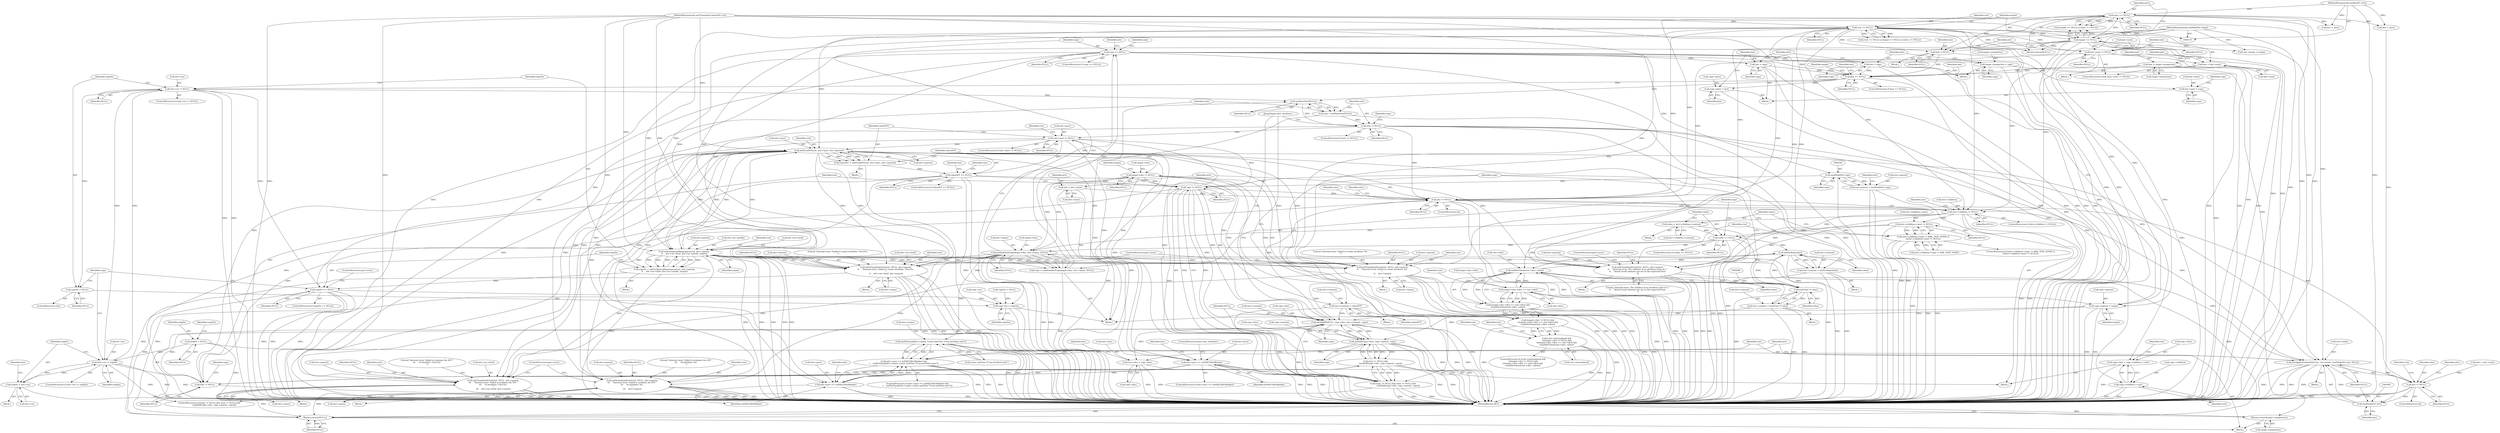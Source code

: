 digraph "0_Chrome_2de493f4a1d48952e09230a0c32ccbd45db973b2@API" {
"1000248" [label="(Call,copy == NULL)"];
"1000237" [label="(Call,copy = xmlNewDocProp(target->doc, attr->name, NULL))"];
"1000239" [label="(Call,xmlNewDocProp(target->doc, attr->name, NULL))"];
"1000470" [label="(Call,target->doc != NULL)"];
"1000402" [label="(Call,attr->psvi != NULL)"];
"1000186" [label="(Call,attr->psvi == xsltXSLTAttrMarker)"];
"1000410" [label="(Call,xsltEvalAVT(ctxt, attr->psvi, attr->parent))"];
"1000132" [label="(Call,ctxt == NULL)"];
"1000111" [label="(MethodParameterIn,xsltTransformContextPtr ctxt)"];
"1000339" [label="(Call,xsltGetSpecialNamespace(ctxt, attr->parent,\n\t\t    attr->ns->href, attr->ns->prefix, target))"];
"1000112" [label="(MethodParameterIn,xmlNodePtr target)"];
"1000136" [label="(Call,target == NULL)"];
"1000374" [label="(Call,text != NULL)"];
"1000369" [label="(Call,text = xmlNewText(NULL))"];
"1000371" [label="(Call,xmlNewText(NULL))"];
"1000291" [label="(Call,last == NULL)"];
"1000177" [label="(Call,last = NULL)"];
"1000139" [label="(Call,attrs == NULL)"];
"1000113" [label="(MethodParameterIn,xmlAttrPtr attrs)"];
"1000315" [label="(Call,last = copy)"];
"1000248" [label="(Call,copy == NULL)"];
"1000159" [label="(Call,last = target->properties)"];
"1000300" [label="(Call,last = copy)"];
"1000170" [label="(Call,last = last->next)"];
"1000165" [label="(Call,last->next != NULL)"];
"1000356" [label="(Call,copyNs == NULL)"];
"1000337" [label="(Call,copyNs = xsltGetSpecialNamespace(ctxt, attr->parent,\n\t\t    attr->ns->href, attr->ns->prefix, target))"];
"1000331" [label="(Call,attr->ns != NULL)"];
"1000319" [label="(Call,attr->ns != origNs)"];
"1000325" [label="(Call,origNs = attr->ns)"];
"1000121" [label="(Call,origNs = NULL)"];
"1000233" [label="(Call,value == NULL)"];
"1000225" [label="(Call,value = attr->children->content)"];
"1000209" [label="(Call,attr->children->next != NULL)"];
"1000194" [label="(Call,attr->children != NULL)"];
"1000538" [label="(Call,attr != NULL)"];
"1000533" [label="(Call,attr = attr->next)"];
"1000523" [label="(Call,xmlAddID(NULL, copy->doc, text->content, copy))"];
"1000512" [label="(Call,text != NULL)"];
"1000508" [label="(Call,copy != NULL)"];
"1000391" [label="(Call,(xmlNodePtr) copy)"];
"1000419" [label="(Call,valueAVT == NULL)"];
"1000408" [label="(Call,valueAVT = xsltEvalAVT(ctxt, attr->psvi, attr->parent))"];
"1000515" [label="(Call,xmlIsID(copy->doc, copy->parent, copy))"];
"1000285" [label="(Call,copy->parent = target)"];
"1000458" [label="(Call,text->content = valueAVT)"];
"1000500" [label="(Call,text->content = xmlStrdup(value))"];
"1000504" [label="(Call,xmlStrdup(value))"];
"1000485" [label="(Call,xmlDictOwns(ctxt->dict, value))"];
"1000476" [label="(Call,target->doc->dict == ctxt->dict)"];
"1000495" [label="(Call,(xmlChar *) value)"];
"1000491" [label="(Call,text->content = (xmlChar *) value)"];
"1000257" [label="(Call,xsltTransformError(ctxt, NULL, attr->parent,\n\t\t    \"Internal error: Failed to create attribute '{%s}%s'.\n\",\n\t\t    attr->ns->href, attr->name))"];
"1000593" [label="(Return,return(NULL);)"];
"1000274" [label="(Call,xsltTransformError(ctxt, NULL, attr->parent,\n\t\t    \"Internal error: Failed to create attribute '%s'.\n\",\n\t\t    attr->name))"];
"1000310" [label="(Call,copy->prev = last)"];
"1000364" [label="(Call,copy->ns = copyNs)"];
"1000378" [label="(Call,copy->last = copy->children = text)"];
"1000382" [label="(Call,copy->children = text)"];
"1000548" [label="(Call,attr->psvi == xsltXSLTAttrMarker)"];
"1000547" [label="(Call,(attr->psvi == xsltXSLTAttrMarker) &&\n\t    xmlStrEqual(attr->name, (const xmlChar *)\"use-attribute-sets\"))"];
"1000217" [label="(Call,xsltTransformError(ctxt, NULL, attr->parent,\n\t\t    \"Internal error: The children of an attribute node of a \"\n\t\t    \"literal result element are not in the expected form.\n\"))"];
"1000394" [label="(Call,text->doc = copy->doc)"];
"1000511" [label="(Call,(text != NULL) &&\n                (xmlIsID(copy->doc, copy->parent, copy)))"];
"1000507" [label="(Call,(copy != NULL) && (text != NULL) &&\n                (xmlIsID(copy->doc, copy->parent, copy)))"];
"1000201" [label="(Call,(attr->children->type != XML_TEXT_NODE) ||\n\t\t(attr->children->next != NULL))"];
"1000295" [label="(Call,target->properties = copy)"];
"1000583" [label="(Return,return(target->properties);)"];
"1000305" [label="(Call,last->next = copy)"];
"1000387" [label="(Call,text->parent = (xmlNodePtr) copy)"];
"1000428" [label="(Call,xsltTransformError(ctxt, NULL, attr->parent,\n\t\t\t    \"Internal error: Failed to evaluate the AVT \"\n\t\t\t    \"of attribute '{%s}%s'.\n\",\n\t\t\t    attr->ns->href, attr->name))"];
"1000445" [label="(Call,xsltTransformError(ctxt, NULL, attr->parent,\n\t\t\t    \"Internal error: Failed to evaluate the AVT \"\n\t\t\t    \"of attribute '%s'.\n\",\n\t\t\t    attr->name))"];
"1000469" [label="(Call,(target->doc != NULL) &&\n\t\t(target->doc->dict == ctxt->dict) &&\n\t\txmlDictOwns(ctxt->dict, value))"];
"1000465" [label="(Call,(ctxt->internalized) &&\n \t\t(target->doc != NULL) &&\n\t\t(target->doc->dict == ctxt->dict) &&\n\t\txmlDictOwns(ctxt->dict, value))"];
"1000553" [label="(Call,xmlStrEqual(attr->name, (const xmlChar *)\"use-attribute-sets\"))"];
"1000475" [label="(Call,(target->doc->dict == ctxt->dict) &&\n\t\txmlDictOwns(ctxt->dict, value))"];
"1000561" [label="(Call,xsltApplyAttributeSet(ctxt, ctxt->node, (xmlNodePtr) attr, NULL))"];
"1000575" [label="(Call,attr != NULL)"];
"1000566" [label="(Call,(xmlNodePtr) attr)"];
"1000361" [label="(Call,copyNs = NULL)"];
"1000396" [label="(Identifier,text)"];
"1000404" [label="(Identifier,attr)"];
"1000246" [label="(Identifier,NULL)"];
"1000500" [label="(Call,text->content = xmlStrdup(value))"];
"1000281" [label="(Call,attr->name)"];
"1000249" [label="(Identifier,copy)"];
"1000354" [label="(Identifier,target)"];
"1000195" [label="(Call,attr->children)"];
"1000180" [label="(Call,attr = attrs)"];
"1000296" [label="(Call,target->properties)"];
"1000465" [label="(Call,(ctxt->internalized) &&\n \t\t(target->doc != NULL) &&\n\t\t(target->doc->dict == ctxt->dict) &&\n\t\txmlDictOwns(ctxt->dict, value))"];
"1000409" [label="(Identifier,valueAVT)"];
"1000142" [label="(Return,return(NULL);)"];
"1000566" [label="(Call,(xmlNodePtr) attr)"];
"1000363" [label="(Identifier,NULL)"];
"1000140" [label="(Identifier,attrs)"];
"1000452" [label="(Call,attr->name)"];
"1000314" [label="(Identifier,last)"];
"1000330" [label="(ControlStructure,if (attr->ns != NULL))"];
"1000235" [label="(Identifier,NULL)"];
"1000570" [label="(Call,attr = attr->next)"];
"1000549" [label="(Call,attr->psvi)"];
"1000123" [label="(Identifier,NULL)"];
"1000462" [label="(Identifier,valueAVT)"];
"1000386" [label="(Identifier,text)"];
"1000300" [label="(Call,last = copy)"];
"1000447" [label="(Identifier,NULL)"];
"1000177" [label="(Call,last = NULL)"];
"1000497" [label="(Identifier,value)"];
"1000258" [label="(Identifier,ctxt)"];
"1000411" [label="(Identifier,ctxt)"];
"1000317" [label="(Identifier,copy)"];
"1000192" [label="(ControlStructure,goto next_attribute;)"];
"1000257" [label="(Call,xsltTransformError(ctxt, NULL, attr->parent,\n\t\t    \"Internal error: Failed to create attribute '{%s}%s'.\n\",\n\t\t    attr->ns->href, attr->name))"];
"1000239" [label="(Call,xmlNewDocProp(target->doc, attr->name, NULL))"];
"1000541" [label="(Call,attr = attrs)"];
"1000370" [label="(Identifier,text)"];
"1000111" [label="(MethodParameterIn,xsltTransformContextPtr ctxt)"];
"1000169" [label="(Identifier,NULL)"];
"1000571" [label="(Identifier,attr)"];
"1000471" [label="(Call,target->doc)"];
"1000216" [label="(Block,)"];
"1000331" [label="(Call,attr->ns != NULL)"];
"1000112" [label="(MethodParameterIn,xmlNodePtr target)"];
"1000458" [label="(Call,text->content = valueAVT)"];
"1000280" [label="(Literal,\"Internal error: Failed to create attribute '%s'.\n\")"];
"1000198" [label="(Identifier,NULL)"];
"1000378" [label="(Call,copy->last = copy->children = text)"];
"1000513" [label="(Identifier,text)"];
"1000546" [label="(ControlStructure,if ((attr->psvi == xsltXSLTAttrMarker) &&\n\t    xmlStrEqual(attr->name, (const xmlChar *)\"use-attribute-sets\")))"];
"1000297" [label="(Identifier,target)"];
"1000394" [label="(Call,text->doc = copy->doc)"];
"1000340" [label="(Identifier,ctxt)"];
"1000486" [label="(Call,ctxt->dict)"];
"1000276" [label="(Identifier,NULL)"];
"1000364" [label="(Call,copy->ns = copyNs)"];
"1000193" [label="(ControlStructure,if (attr->children != NULL))"];
"1000379" [label="(Call,copy->last)"];
"1000427" [label="(Block,)"];
"1000368" [label="(Identifier,copyNs)"];
"1000560" [label="(Block,)"];
"1000318" [label="(ControlStructure,if (attr->ns != origNs))"];
"1000393" [label="(Identifier,copy)"];
"1000217" [label="(Call,xsltTransformError(ctxt, NULL, attr->parent,\n\t\t    \"Internal error: The children of an attribute node of a \"\n\t\t    \"literal result element are not in the expected form.\n\"))"];
"1000544" [label="(ControlStructure,do)"];
"1000114" [label="(Block,)"];
"1000580" [label="(Identifier,ctxt)"];
"1000576" [label="(Identifier,attr)"];
"1000277" [label="(Call,attr->parent)"];
"1000166" [label="(Call,last->next)"];
"1000181" [label="(Identifier,attr)"];
"1000302" [label="(Identifier,copy)"];
"1000335" [label="(Identifier,NULL)"];
"1000121" [label="(Call,origNs = NULL)"];
"1000519" [label="(Call,copy->parent)"];
"1000515" [label="(Call,xmlIsID(copy->doc, copy->parent, copy))"];
"1000194" [label="(Call,attr->children != NULL)"];
"1000477" [label="(Call,target->doc->dict)"];
"1000455" [label="(ControlStructure,goto error;)"];
"1000502" [label="(Identifier,text)"];
"1000210" [label="(Call,attr->children->next)"];
"1000514" [label="(Identifier,NULL)"];
"1000226" [label="(Identifier,value)"];
"1000391" [label="(Call,(xmlNodePtr) copy)"];
"1000344" [label="(Call,attr->ns->href)"];
"1000320" [label="(Call,attr->ns)"];
"1000141" [label="(Identifier,NULL)"];
"1000259" [label="(Identifier,NULL)"];
"1000555" [label="(Identifier,attr)"];
"1000445" [label="(Call,xsltTransformError(ctxt, NULL, attr->parent,\n\t\t\t    \"Internal error: Failed to evaluate the AVT \"\n\t\t\t    \"of attribute '%s'.\n\",\n\t\t\t    attr->name))"];
"1000510" [label="(Identifier,NULL)"];
"1000183" [label="(ControlStructure,do)"];
"1000516" [label="(Call,copy->doc)"];
"1000431" [label="(Call,attr->parent)"];
"1000408" [label="(Call,valueAVT = xsltEvalAVT(ctxt, attr->psvi, attr->parent))"];
"1000375" [label="(Identifier,text)"];
"1000325" [label="(Call,origNs = attr->ns)"];
"1000312" [label="(Identifier,copy)"];
"1000135" [label="(Call,(target == NULL) || (attrs == NULL))"];
"1000176" [label="(Block,)"];
"1000284" [label="(ControlStructure,goto error;)"];
"1000538" [label="(Call,attr != NULL)"];
"1000491" [label="(Call,text->content = (xmlChar *) value)"];
"1000233" [label="(Call,value == NULL)"];
"1000219" [label="(Identifier,NULL)"];
"1000512" [label="(Call,text != NULL)"];
"1000232" [label="(ControlStructure,if (value == NULL))"];
"1000469" [label="(Call,(target->doc != NULL) &&\n\t\t(target->doc->dict == ctxt->dict) &&\n\t\txmlDictOwns(ctxt->dict, value))"];
"1000209" [label="(Call,attr->children->next != NULL)"];
"1000275" [label="(Identifier,ctxt)"];
"1000240" [label="(Call,target->doc)"];
"1000185" [label="(ControlStructure,if (attr->psvi == xsltXSLTAttrMarker))"];
"1000415" [label="(Call,attr->parent)"];
"1000475" [label="(Call,(target->doc->dict == ctxt->dict) &&\n\t\txmlDictOwns(ctxt->dict, value))"];
"1000260" [label="(Call,attr->parent)"];
"1000274" [label="(Call,xsltTransformError(ctxt, NULL, attr->parent,\n\t\t    \"Internal error: Failed to create attribute '%s'.\n\",\n\t\t    attr->name))"];
"1000134" [label="(Identifier,NULL)"];
"1000366" [label="(Identifier,copy)"];
"1000557" [label="(Call,(const xmlChar *)\"use-attribute-sets\")"];
"1000376" [label="(Identifier,NULL)"];
"1000220" [label="(Call,attr->parent)"];
"1000470" [label="(Call,target->doc != NULL)"];
"1000305" [label="(Call,last->next = copy)"];
"1000532" [label="(JumpTarget,next_attribute:)"];
"1000542" [label="(Identifier,attr)"];
"1000575" [label="(Call,attr != NULL)"];
"1000324" [label="(Block,)"];
"1000238" [label="(Identifier,copy)"];
"1000126" [label="(Identifier,copyNs)"];
"1000199" [label="(Block,)"];
"1000341" [label="(Call,attr->parent)"];
"1000489" [label="(Identifier,value)"];
"1000132" [label="(Call,ctxt == NULL)"];
"1000158" [label="(Block,)"];
"1000263" [label="(Literal,\"Internal error: Failed to create attribute '{%s}%s'.\n\")"];
"1000137" [label="(Identifier,target)"];
"1000285" [label="(Call,copy->parent = target)"];
"1000295" [label="(Call,target->properties = copy)"];
"1000593" [label="(Return,return(NULL);)"];
"1000234" [label="(Identifier,value)"];
"1000269" [label="(Call,attr->name)"];
"1000430" [label="(Identifier,NULL)"];
"1000474" [label="(Identifier,NULL)"];
"1000171" [label="(Identifier,last)"];
"1000256" [label="(Block,)"];
"1000188" [label="(Identifier,attr)"];
"1000460" [label="(Identifier,text)"];
"1000250" [label="(Identifier,NULL)"];
"1000507" [label="(Call,(copy != NULL) && (text != NULL) &&\n                (xmlIsID(copy->doc, copy->parent, copy)))"];
"1000459" [label="(Call,text->content)"];
"1000499" [label="(Block,)"];
"1000501" [label="(Call,text->content)"];
"1000550" [label="(Identifier,attr)"];
"1000569" [label="(Identifier,NULL)"];
"1000584" [label="(Call,target->properties)"];
"1000337" [label="(Call,copyNs = xsltGetSpecialNamespace(ctxt, attr->parent,\n\t\t    attr->ns->href, attr->ns->prefix, target))"];
"1000327" [label="(Call,attr->ns)"];
"1000336" [label="(Block,)"];
"1000365" [label="(Call,copy->ns)"];
"1000362" [label="(Identifier,copyNs)"];
"1000373" [label="(ControlStructure,if (text != NULL))"];
"1000563" [label="(Call,ctxt->node)"];
"1000138" [label="(Identifier,NULL)"];
"1000237" [label="(Call,copy = xmlNewDocProp(target->doc, attr->name, NULL))"];
"1000457" [label="(Block,)"];
"1000554" [label="(Call,attr->name)"];
"1000323" [label="(Identifier,origNs)"];
"1000315" [label="(Call,last = copy)"];
"1000553" [label="(Call,xmlStrEqual(attr->name, (const xmlChar *)\"use-attribute-sets\"))"];
"1000583" [label="(Return,return(target->properties);)"];
"1000412" [label="(Call,attr->psvi)"];
"1000504" [label="(Call,xmlStrdup(value))"];
"1000539" [label="(Identifier,attr)"];
"1000387" [label="(Call,text->parent = (xmlNodePtr) copy)"];
"1000170" [label="(Call,last = last->next)"];
"1000466" [label="(Call,ctxt->internalized)"];
"1000395" [label="(Call,text->doc)"];
"1000374" [label="(Call,text != NULL)"];
"1000552" [label="(Identifier,xsltXSLTAttrMarker)"];
"1000223" [label="(Literal,\"Internal error: The children of an attribute node of a \"\n\t\t    \"literal result element are not in the expected form.\n\")"];
"1000464" [label="(ControlStructure,if ((ctxt->internalized) &&\n \t\t(target->doc != NULL) &&\n\t\t(target->doc->dict == ctxt->dict) &&\n\t\txmlDictOwns(ctxt->dict, value)))"];
"1000113" [label="(MethodParameterIn,xmlAttrPtr attrs)"];
"1000421" [label="(Identifier,NULL)"];
"1000254" [label="(Identifier,attr)"];
"1000164" [label="(ControlStructure,while (last->next != NULL))"];
"1000311" [label="(Call,copy->prev)"];
"1000349" [label="(Call,attr->ns->prefix)"];
"1000383" [label="(Call,copy->children)"];
"1000356" [label="(Call,copyNs == NULL)"];
"1000357" [label="(Identifier,copyNs)"];
"1000310" [label="(Call,copy->prev = last)"];
"1000165" [label="(Call,last->next != NULL)"];
"1000522" [label="(Identifier,copy)"];
"1000382" [label="(Call,copy->children = text)"];
"1000511" [label="(Call,(text != NULL) &&\n                (xmlIsID(copy->doc, copy->parent, copy)))"];
"1000577" [label="(Identifier,NULL)"];
"1000495" [label="(Call,(xmlChar *) value)"];
"1000202" [label="(Call,attr->children->type != XML_TEXT_NODE)"];
"1000309" [label="(Identifier,copy)"];
"1000287" [label="(Identifier,copy)"];
"1000425" [label="(Identifier,attr)"];
"1000339" [label="(Call,xsltGetSpecialNamespace(ctxt, attr->parent,\n\t\t    attr->ns->href, attr->ns->prefix, target))"];
"1000149" [label="(Call,ctxt->insert = target)"];
"1000371" [label="(Call,xmlNewText(NULL))"];
"1000407" [label="(Block,)"];
"1000122" [label="(Identifier,origNs)"];
"1000492" [label="(Call,text->content)"];
"1000187" [label="(Call,attr->psvi)"];
"1000326" [label="(Identifier,origNs)"];
"1000479" [label="(Identifier,target)"];
"1000547" [label="(Call,(attr->psvi == xsltXSLTAttrMarker) &&\n\t    xmlStrEqual(attr->name, (const xmlChar *)\"use-attribute-sets\"))"];
"1000196" [label="(Identifier,attr)"];
"1000333" [label="(Identifier,attr)"];
"1000304" [label="(Block,)"];
"1000225" [label="(Call,value = attr->children->content)"];
"1000167" [label="(Identifier,last)"];
"1000248" [label="(Call,copy == NULL)"];
"1000509" [label="(Identifier,copy)"];
"1000360" [label="(ControlStructure,else)"];
"1000307" [label="(Identifier,last)"];
"1000562" [label="(Identifier,ctxt)"];
"1000289" [label="(Identifier,target)"];
"1000403" [label="(Call,attr->psvi)"];
"1000548" [label="(Call,attr->psvi == xsltXSLTAttrMarker)"];
"1000286" [label="(Call,copy->parent)"];
"1000380" [label="(Identifier,copy)"];
"1000487" [label="(Identifier,ctxt)"];
"1000506" [label="(ControlStructure,if ((copy != NULL) && (text != NULL) &&\n                (xmlIsID(copy->doc, copy->parent, copy))))"];
"1000243" [label="(Call,attr->name)"];
"1000338" [label="(Identifier,copyNs)"];
"1000476" [label="(Call,target->doc->dict == ctxt->dict)"];
"1000490" [label="(Block,)"];
"1000299" [label="(Identifier,copy)"];
"1000291" [label="(Call,last == NULL)"];
"1000361" [label="(Call,copyNs = NULL)"];
"1000451" [label="(Literal,\"Internal error: Failed to evaluate the AVT \"\n\t\t\t    \"of attribute '%s'.\n\")"];
"1000594" [label="(Identifier,NULL)"];
"1000190" [label="(Identifier,xsltXSLTAttrMarker)"];
"1000428" [label="(Call,xsltTransformError(ctxt, NULL, attr->parent,\n\t\t\t    \"Internal error: Failed to evaluate the AVT \"\n\t\t\t    \"of attribute '{%s}%s'.\n\",\n\t\t\t    attr->ns->href, attr->name))"];
"1000533" [label="(Call,attr = attr->next)"];
"1000372" [label="(Identifier,NULL)"];
"1000595" [label="(MethodReturn,RET)"];
"1000446" [label="(Identifier,ctxt)"];
"1000493" [label="(Identifier,text)"];
"1000531" [label="(Identifier,copy)"];
"1000369" [label="(Call,text = xmlNewText(NULL))"];
"1000321" [label="(Identifier,attr)"];
"1000294" [label="(Block,)"];
"1000534" [label="(Identifier,attr)"];
"1000200" [label="(ControlStructure,if ((attr->children->type != XML_TEXT_NODE) ||\n\t\t(attr->children->next != NULL)))"];
"1000316" [label="(Identifier,last)"];
"1000528" [label="(Call,text->content)"];
"1000273" [label="(Block,)"];
"1000227" [label="(Call,attr->children->content)"];
"1000186" [label="(Call,attr->psvi == xsltXSLTAttrMarker)"];
"1000136" [label="(Call,target == NULL)"];
"1000319" [label="(Call,attr->ns != origNs)"];
"1000161" [label="(Call,target->properties)"];
"1000359" [label="(ControlStructure,goto error;)"];
"1000332" [label="(Call,attr->ns)"];
"1000301" [label="(Identifier,last)"];
"1000508" [label="(Call,copy != NULL)"];
"1000440" [label="(Call,attr->name)"];
"1000467" [label="(Identifier,ctxt)"];
"1000358" [label="(Identifier,NULL)"];
"1000160" [label="(Identifier,last)"];
"1000525" [label="(Call,copy->doc)"];
"1000355" [label="(ControlStructure,if (copyNs == NULL))"];
"1000517" [label="(Identifier,copy)"];
"1000406" [label="(Identifier,NULL)"];
"1000377" [label="(Block,)"];
"1000131" [label="(Call,(ctxt == NULL) || (target == NULL) || (attrs == NULL))"];
"1000290" [label="(ControlStructure,if (last == NULL))"];
"1000133" [label="(Identifier,ctxt)"];
"1000485" [label="(Call,xmlDictOwns(ctxt->dict, value))"];
"1000401" [label="(ControlStructure,if (attr->psvi != NULL))"];
"1000184" [label="(Block,)"];
"1000523" [label="(Call,xmlAddID(NULL, copy->doc, text->content, copy))"];
"1000429" [label="(Identifier,ctxt)"];
"1000448" [label="(Call,attr->parent)"];
"1000292" [label="(Identifier,last)"];
"1000398" [label="(Call,copy->doc)"];
"1000178" [label="(Identifier,last)"];
"1000201" [label="(Call,(attr->children->type != XML_TEXT_NODE) ||\n\t\t(attr->children->next != NULL))"];
"1000561" [label="(Call,xsltApplyAttributeSet(ctxt, ctxt->node, (xmlNodePtr) attr, NULL))"];
"1000540" [label="(Identifier,NULL)"];
"1000139" [label="(Call,attrs == NULL)"];
"1000125" [label="(Call,copyNs = NULL)"];
"1000524" [label="(Identifier,NULL)"];
"1000306" [label="(Call,last->next)"];
"1000420" [label="(Identifier,valueAVT)"];
"1000247" [label="(ControlStructure,if (copy == NULL))"];
"1000535" [label="(Call,attr->next)"];
"1000419" [label="(Call,valueAVT == NULL)"];
"1000482" [label="(Call,ctxt->dict)"];
"1000224" [label="(ControlStructure,goto error;)"];
"1000410" [label="(Call,xsltEvalAVT(ctxt, attr->psvi, attr->parent))"];
"1000505" [label="(Identifier,value)"];
"1000264" [label="(Call,attr->ns->href)"];
"1000388" [label="(Call,text->parent)"];
"1000159" [label="(Call,last = target->properties)"];
"1000389" [label="(Identifier,text)"];
"1000444" [label="(Block,)"];
"1000434" [label="(Literal,\"Internal error: Failed to evaluate the AVT \"\n\t\t\t    \"of attribute '{%s}%s'.\n\")"];
"1000402" [label="(Call,attr->psvi != NULL)"];
"1000218" [label="(Identifier,ctxt)"];
"1000435" [label="(Call,attr->ns->href)"];
"1000568" [label="(Identifier,attr)"];
"1000179" [label="(Identifier,NULL)"];
"1000205" [label="(Identifier,attr)"];
"1000418" [label="(ControlStructure,if (valueAVT == NULL))"];
"1000172" [label="(Call,last->next)"];
"1000293" [label="(Identifier,NULL)"];
"1000215" [label="(Identifier,NULL)"];
"1000248" -> "1000247"  [label="AST: "];
"1000248" -> "1000250"  [label="CFG: "];
"1000249" -> "1000248"  [label="AST: "];
"1000250" -> "1000248"  [label="AST: "];
"1000254" -> "1000248"  [label="CFG: "];
"1000287" -> "1000248"  [label="CFG: "];
"1000248" -> "1000595"  [label="DDG: "];
"1000248" -> "1000595"  [label="DDG: "];
"1000237" -> "1000248"  [label="DDG: "];
"1000239" -> "1000248"  [label="DDG: "];
"1000248" -> "1000257"  [label="DDG: "];
"1000248" -> "1000274"  [label="DDG: "];
"1000248" -> "1000291"  [label="DDG: "];
"1000248" -> "1000295"  [label="DDG: "];
"1000248" -> "1000300"  [label="DDG: "];
"1000248" -> "1000305"  [label="DDG: "];
"1000248" -> "1000315"  [label="DDG: "];
"1000248" -> "1000391"  [label="DDG: "];
"1000237" -> "1000184"  [label="AST: "];
"1000237" -> "1000239"  [label="CFG: "];
"1000238" -> "1000237"  [label="AST: "];
"1000239" -> "1000237"  [label="AST: "];
"1000249" -> "1000237"  [label="CFG: "];
"1000237" -> "1000595"  [label="DDG: "];
"1000239" -> "1000237"  [label="DDG: "];
"1000239" -> "1000237"  [label="DDG: "];
"1000239" -> "1000237"  [label="DDG: "];
"1000239" -> "1000246"  [label="CFG: "];
"1000240" -> "1000239"  [label="AST: "];
"1000243" -> "1000239"  [label="AST: "];
"1000246" -> "1000239"  [label="AST: "];
"1000239" -> "1000595"  [label="DDG: "];
"1000239" -> "1000595"  [label="DDG: "];
"1000470" -> "1000239"  [label="DDG: "];
"1000233" -> "1000239"  [label="DDG: "];
"1000194" -> "1000239"  [label="DDG: "];
"1000239" -> "1000257"  [label="DDG: "];
"1000239" -> "1000274"  [label="DDG: "];
"1000239" -> "1000428"  [label="DDG: "];
"1000239" -> "1000445"  [label="DDG: "];
"1000239" -> "1000470"  [label="DDG: "];
"1000239" -> "1000553"  [label="DDG: "];
"1000470" -> "1000469"  [label="AST: "];
"1000470" -> "1000474"  [label="CFG: "];
"1000471" -> "1000470"  [label="AST: "];
"1000474" -> "1000470"  [label="AST: "];
"1000479" -> "1000470"  [label="CFG: "];
"1000469" -> "1000470"  [label="CFG: "];
"1000470" -> "1000595"  [label="DDG: "];
"1000470" -> "1000469"  [label="DDG: "];
"1000470" -> "1000469"  [label="DDG: "];
"1000402" -> "1000470"  [label="DDG: "];
"1000470" -> "1000508"  [label="DDG: "];
"1000402" -> "1000401"  [label="AST: "];
"1000402" -> "1000406"  [label="CFG: "];
"1000403" -> "1000402"  [label="AST: "];
"1000406" -> "1000402"  [label="AST: "];
"1000409" -> "1000402"  [label="CFG: "];
"1000467" -> "1000402"  [label="CFG: "];
"1000402" -> "1000595"  [label="DDG: "];
"1000402" -> "1000186"  [label="DDG: "];
"1000186" -> "1000402"  [label="DDG: "];
"1000374" -> "1000402"  [label="DDG: "];
"1000402" -> "1000410"  [label="DDG: "];
"1000402" -> "1000419"  [label="DDG: "];
"1000402" -> "1000508"  [label="DDG: "];
"1000402" -> "1000548"  [label="DDG: "];
"1000186" -> "1000185"  [label="AST: "];
"1000186" -> "1000190"  [label="CFG: "];
"1000187" -> "1000186"  [label="AST: "];
"1000190" -> "1000186"  [label="AST: "];
"1000192" -> "1000186"  [label="CFG: "];
"1000196" -> "1000186"  [label="CFG: "];
"1000186" -> "1000595"  [label="DDG: "];
"1000186" -> "1000595"  [label="DDG: "];
"1000186" -> "1000595"  [label="DDG: "];
"1000410" -> "1000186"  [label="DDG: "];
"1000186" -> "1000548"  [label="DDG: "];
"1000186" -> "1000548"  [label="DDG: "];
"1000410" -> "1000408"  [label="AST: "];
"1000410" -> "1000415"  [label="CFG: "];
"1000411" -> "1000410"  [label="AST: "];
"1000412" -> "1000410"  [label="AST: "];
"1000415" -> "1000410"  [label="AST: "];
"1000408" -> "1000410"  [label="CFG: "];
"1000410" -> "1000595"  [label="DDG: "];
"1000410" -> "1000595"  [label="DDG: "];
"1000410" -> "1000595"  [label="DDG: "];
"1000410" -> "1000217"  [label="DDG: "];
"1000410" -> "1000217"  [label="DDG: "];
"1000410" -> "1000257"  [label="DDG: "];
"1000410" -> "1000257"  [label="DDG: "];
"1000410" -> "1000274"  [label="DDG: "];
"1000410" -> "1000274"  [label="DDG: "];
"1000410" -> "1000339"  [label="DDG: "];
"1000410" -> "1000339"  [label="DDG: "];
"1000410" -> "1000408"  [label="DDG: "];
"1000410" -> "1000408"  [label="DDG: "];
"1000410" -> "1000408"  [label="DDG: "];
"1000132" -> "1000410"  [label="DDG: "];
"1000339" -> "1000410"  [label="DDG: "];
"1000339" -> "1000410"  [label="DDG: "];
"1000111" -> "1000410"  [label="DDG: "];
"1000410" -> "1000428"  [label="DDG: "];
"1000410" -> "1000428"  [label="DDG: "];
"1000410" -> "1000445"  [label="DDG: "];
"1000410" -> "1000445"  [label="DDG: "];
"1000410" -> "1000548"  [label="DDG: "];
"1000410" -> "1000561"  [label="DDG: "];
"1000132" -> "1000131"  [label="AST: "];
"1000132" -> "1000134"  [label="CFG: "];
"1000133" -> "1000132"  [label="AST: "];
"1000134" -> "1000132"  [label="AST: "];
"1000137" -> "1000132"  [label="CFG: "];
"1000131" -> "1000132"  [label="CFG: "];
"1000132" -> "1000595"  [label="DDG: "];
"1000132" -> "1000595"  [label="DDG: "];
"1000132" -> "1000131"  [label="DDG: "];
"1000132" -> "1000131"  [label="DDG: "];
"1000111" -> "1000132"  [label="DDG: "];
"1000132" -> "1000136"  [label="DDG: "];
"1000132" -> "1000142"  [label="DDG: "];
"1000132" -> "1000165"  [label="DDG: "];
"1000132" -> "1000177"  [label="DDG: "];
"1000132" -> "1000194"  [label="DDG: "];
"1000132" -> "1000217"  [label="DDG: "];
"1000132" -> "1000257"  [label="DDG: "];
"1000132" -> "1000274"  [label="DDG: "];
"1000132" -> "1000339"  [label="DDG: "];
"1000132" -> "1000538"  [label="DDG: "];
"1000132" -> "1000561"  [label="DDG: "];
"1000111" -> "1000110"  [label="AST: "];
"1000111" -> "1000595"  [label="DDG: "];
"1000111" -> "1000217"  [label="DDG: "];
"1000111" -> "1000257"  [label="DDG: "];
"1000111" -> "1000274"  [label="DDG: "];
"1000111" -> "1000339"  [label="DDG: "];
"1000111" -> "1000428"  [label="DDG: "];
"1000111" -> "1000445"  [label="DDG: "];
"1000111" -> "1000561"  [label="DDG: "];
"1000339" -> "1000337"  [label="AST: "];
"1000339" -> "1000354"  [label="CFG: "];
"1000340" -> "1000339"  [label="AST: "];
"1000341" -> "1000339"  [label="AST: "];
"1000344" -> "1000339"  [label="AST: "];
"1000349" -> "1000339"  [label="AST: "];
"1000354" -> "1000339"  [label="AST: "];
"1000337" -> "1000339"  [label="CFG: "];
"1000339" -> "1000595"  [label="DDG: "];
"1000339" -> "1000595"  [label="DDG: "];
"1000339" -> "1000595"  [label="DDG: "];
"1000339" -> "1000595"  [label="DDG: "];
"1000339" -> "1000595"  [label="DDG: "];
"1000339" -> "1000217"  [label="DDG: "];
"1000339" -> "1000217"  [label="DDG: "];
"1000339" -> "1000257"  [label="DDG: "];
"1000339" -> "1000257"  [label="DDG: "];
"1000339" -> "1000257"  [label="DDG: "];
"1000339" -> "1000274"  [label="DDG: "];
"1000339" -> "1000274"  [label="DDG: "];
"1000339" -> "1000285"  [label="DDG: "];
"1000339" -> "1000337"  [label="DDG: "];
"1000339" -> "1000337"  [label="DDG: "];
"1000339" -> "1000337"  [label="DDG: "];
"1000339" -> "1000337"  [label="DDG: "];
"1000339" -> "1000337"  [label="DDG: "];
"1000112" -> "1000339"  [label="DDG: "];
"1000136" -> "1000339"  [label="DDG: "];
"1000339" -> "1000428"  [label="DDG: "];
"1000339" -> "1000561"  [label="DDG: "];
"1000112" -> "1000110"  [label="AST: "];
"1000112" -> "1000595"  [label="DDG: "];
"1000112" -> "1000136"  [label="DDG: "];
"1000112" -> "1000149"  [label="DDG: "];
"1000112" -> "1000285"  [label="DDG: "];
"1000136" -> "1000135"  [label="AST: "];
"1000136" -> "1000138"  [label="CFG: "];
"1000137" -> "1000136"  [label="AST: "];
"1000138" -> "1000136"  [label="AST: "];
"1000140" -> "1000136"  [label="CFG: "];
"1000135" -> "1000136"  [label="CFG: "];
"1000136" -> "1000595"  [label="DDG: "];
"1000136" -> "1000595"  [label="DDG: "];
"1000136" -> "1000135"  [label="DDG: "];
"1000136" -> "1000135"  [label="DDG: "];
"1000136" -> "1000139"  [label="DDG: "];
"1000136" -> "1000142"  [label="DDG: "];
"1000136" -> "1000149"  [label="DDG: "];
"1000136" -> "1000165"  [label="DDG: "];
"1000136" -> "1000177"  [label="DDG: "];
"1000136" -> "1000194"  [label="DDG: "];
"1000136" -> "1000285"  [label="DDG: "];
"1000136" -> "1000538"  [label="DDG: "];
"1000374" -> "1000373"  [label="AST: "];
"1000374" -> "1000376"  [label="CFG: "];
"1000375" -> "1000374"  [label="AST: "];
"1000376" -> "1000374"  [label="AST: "];
"1000380" -> "1000374"  [label="CFG: "];
"1000532" -> "1000374"  [label="CFG: "];
"1000374" -> "1000595"  [label="DDG: "];
"1000374" -> "1000595"  [label="DDG: "];
"1000369" -> "1000374"  [label="DDG: "];
"1000371" -> "1000374"  [label="DDG: "];
"1000374" -> "1000378"  [label="DDG: "];
"1000374" -> "1000382"  [label="DDG: "];
"1000374" -> "1000512"  [label="DDG: "];
"1000374" -> "1000538"  [label="DDG: "];
"1000369" -> "1000184"  [label="AST: "];
"1000369" -> "1000371"  [label="CFG: "];
"1000370" -> "1000369"  [label="AST: "];
"1000371" -> "1000369"  [label="AST: "];
"1000375" -> "1000369"  [label="CFG: "];
"1000369" -> "1000595"  [label="DDG: "];
"1000371" -> "1000369"  [label="DDG: "];
"1000371" -> "1000372"  [label="CFG: "];
"1000372" -> "1000371"  [label="AST: "];
"1000291" -> "1000371"  [label="DDG: "];
"1000356" -> "1000371"  [label="DDG: "];
"1000331" -> "1000371"  [label="DDG: "];
"1000291" -> "1000290"  [label="AST: "];
"1000291" -> "1000293"  [label="CFG: "];
"1000292" -> "1000291"  [label="AST: "];
"1000293" -> "1000291"  [label="AST: "];
"1000297" -> "1000291"  [label="CFG: "];
"1000307" -> "1000291"  [label="CFG: "];
"1000291" -> "1000595"  [label="DDG: "];
"1000177" -> "1000291"  [label="DDG: "];
"1000315" -> "1000291"  [label="DDG: "];
"1000159" -> "1000291"  [label="DDG: "];
"1000300" -> "1000291"  [label="DDG: "];
"1000170" -> "1000291"  [label="DDG: "];
"1000291" -> "1000310"  [label="DDG: "];
"1000291" -> "1000331"  [label="DDG: "];
"1000177" -> "1000176"  [label="AST: "];
"1000177" -> "1000179"  [label="CFG: "];
"1000178" -> "1000177"  [label="AST: "];
"1000179" -> "1000177"  [label="AST: "];
"1000181" -> "1000177"  [label="CFG: "];
"1000177" -> "1000595"  [label="DDG: "];
"1000139" -> "1000177"  [label="DDG: "];
"1000139" -> "1000135"  [label="AST: "];
"1000139" -> "1000141"  [label="CFG: "];
"1000140" -> "1000139"  [label="AST: "];
"1000141" -> "1000139"  [label="AST: "];
"1000135" -> "1000139"  [label="CFG: "];
"1000139" -> "1000595"  [label="DDG: "];
"1000139" -> "1000595"  [label="DDG: "];
"1000139" -> "1000135"  [label="DDG: "];
"1000139" -> "1000135"  [label="DDG: "];
"1000113" -> "1000139"  [label="DDG: "];
"1000139" -> "1000142"  [label="DDG: "];
"1000139" -> "1000165"  [label="DDG: "];
"1000139" -> "1000180"  [label="DDG: "];
"1000139" -> "1000194"  [label="DDG: "];
"1000139" -> "1000538"  [label="DDG: "];
"1000139" -> "1000541"  [label="DDG: "];
"1000113" -> "1000110"  [label="AST: "];
"1000113" -> "1000595"  [label="DDG: "];
"1000113" -> "1000180"  [label="DDG: "];
"1000113" -> "1000541"  [label="DDG: "];
"1000315" -> "1000304"  [label="AST: "];
"1000315" -> "1000317"  [label="CFG: "];
"1000316" -> "1000315"  [label="AST: "];
"1000317" -> "1000315"  [label="AST: "];
"1000321" -> "1000315"  [label="CFG: "];
"1000315" -> "1000595"  [label="DDG: "];
"1000315" -> "1000595"  [label="DDG: "];
"1000159" -> "1000158"  [label="AST: "];
"1000159" -> "1000161"  [label="CFG: "];
"1000160" -> "1000159"  [label="AST: "];
"1000161" -> "1000159"  [label="AST: "];
"1000167" -> "1000159"  [label="CFG: "];
"1000159" -> "1000595"  [label="DDG: "];
"1000159" -> "1000595"  [label="DDG: "];
"1000300" -> "1000294"  [label="AST: "];
"1000300" -> "1000302"  [label="CFG: "];
"1000301" -> "1000300"  [label="AST: "];
"1000302" -> "1000300"  [label="AST: "];
"1000321" -> "1000300"  [label="CFG: "];
"1000300" -> "1000595"  [label="DDG: "];
"1000300" -> "1000595"  [label="DDG: "];
"1000170" -> "1000164"  [label="AST: "];
"1000170" -> "1000172"  [label="CFG: "];
"1000171" -> "1000170"  [label="AST: "];
"1000172" -> "1000170"  [label="AST: "];
"1000167" -> "1000170"  [label="CFG: "];
"1000170" -> "1000595"  [label="DDG: "];
"1000165" -> "1000170"  [label="DDG: "];
"1000165" -> "1000164"  [label="AST: "];
"1000165" -> "1000169"  [label="CFG: "];
"1000166" -> "1000165"  [label="AST: "];
"1000169" -> "1000165"  [label="AST: "];
"1000171" -> "1000165"  [label="CFG: "];
"1000181" -> "1000165"  [label="CFG: "];
"1000165" -> "1000595"  [label="DDG: "];
"1000165" -> "1000595"  [label="DDG: "];
"1000165" -> "1000194"  [label="DDG: "];
"1000165" -> "1000538"  [label="DDG: "];
"1000356" -> "1000355"  [label="AST: "];
"1000356" -> "1000358"  [label="CFG: "];
"1000357" -> "1000356"  [label="AST: "];
"1000358" -> "1000356"  [label="AST: "];
"1000359" -> "1000356"  [label="CFG: "];
"1000366" -> "1000356"  [label="CFG: "];
"1000356" -> "1000595"  [label="DDG: "];
"1000356" -> "1000595"  [label="DDG: "];
"1000356" -> "1000595"  [label="DDG: "];
"1000337" -> "1000356"  [label="DDG: "];
"1000331" -> "1000356"  [label="DDG: "];
"1000356" -> "1000364"  [label="DDG: "];
"1000356" -> "1000593"  [label="DDG: "];
"1000337" -> "1000336"  [label="AST: "];
"1000338" -> "1000337"  [label="AST: "];
"1000357" -> "1000337"  [label="CFG: "];
"1000337" -> "1000595"  [label="DDG: "];
"1000331" -> "1000330"  [label="AST: "];
"1000331" -> "1000335"  [label="CFG: "];
"1000332" -> "1000331"  [label="AST: "];
"1000335" -> "1000331"  [label="AST: "];
"1000338" -> "1000331"  [label="CFG: "];
"1000362" -> "1000331"  [label="CFG: "];
"1000331" -> "1000595"  [label="DDG: "];
"1000331" -> "1000595"  [label="DDG: "];
"1000331" -> "1000319"  [label="DDG: "];
"1000319" -> "1000331"  [label="DDG: "];
"1000331" -> "1000361"  [label="DDG: "];
"1000319" -> "1000318"  [label="AST: "];
"1000319" -> "1000323"  [label="CFG: "];
"1000320" -> "1000319"  [label="AST: "];
"1000323" -> "1000319"  [label="AST: "];
"1000326" -> "1000319"  [label="CFG: "];
"1000366" -> "1000319"  [label="CFG: "];
"1000319" -> "1000595"  [label="DDG: "];
"1000319" -> "1000595"  [label="DDG: "];
"1000319" -> "1000595"  [label="DDG: "];
"1000325" -> "1000319"  [label="DDG: "];
"1000121" -> "1000319"  [label="DDG: "];
"1000319" -> "1000325"  [label="DDG: "];
"1000325" -> "1000324"  [label="AST: "];
"1000325" -> "1000327"  [label="CFG: "];
"1000326" -> "1000325"  [label="AST: "];
"1000327" -> "1000325"  [label="AST: "];
"1000333" -> "1000325"  [label="CFG: "];
"1000325" -> "1000595"  [label="DDG: "];
"1000121" -> "1000114"  [label="AST: "];
"1000121" -> "1000123"  [label="CFG: "];
"1000122" -> "1000121"  [label="AST: "];
"1000123" -> "1000121"  [label="AST: "];
"1000126" -> "1000121"  [label="CFG: "];
"1000121" -> "1000595"  [label="DDG: "];
"1000233" -> "1000232"  [label="AST: "];
"1000233" -> "1000235"  [label="CFG: "];
"1000234" -> "1000233"  [label="AST: "];
"1000235" -> "1000233"  [label="AST: "];
"1000238" -> "1000233"  [label="CFG: "];
"1000233" -> "1000595"  [label="DDG: "];
"1000233" -> "1000595"  [label="DDG: "];
"1000225" -> "1000233"  [label="DDG: "];
"1000209" -> "1000233"  [label="DDG: "];
"1000194" -> "1000233"  [label="DDG: "];
"1000233" -> "1000485"  [label="DDG: "];
"1000233" -> "1000495"  [label="DDG: "];
"1000233" -> "1000504"  [label="DDG: "];
"1000225" -> "1000199"  [label="AST: "];
"1000225" -> "1000227"  [label="CFG: "];
"1000226" -> "1000225"  [label="AST: "];
"1000227" -> "1000225"  [label="AST: "];
"1000234" -> "1000225"  [label="CFG: "];
"1000225" -> "1000595"  [label="DDG: "];
"1000209" -> "1000201"  [label="AST: "];
"1000209" -> "1000215"  [label="CFG: "];
"1000210" -> "1000209"  [label="AST: "];
"1000215" -> "1000209"  [label="AST: "];
"1000201" -> "1000209"  [label="CFG: "];
"1000209" -> "1000595"  [label="DDG: "];
"1000209" -> "1000201"  [label="DDG: "];
"1000209" -> "1000201"  [label="DDG: "];
"1000194" -> "1000209"  [label="DDG: "];
"1000209" -> "1000217"  [label="DDG: "];
"1000194" -> "1000193"  [label="AST: "];
"1000194" -> "1000198"  [label="CFG: "];
"1000195" -> "1000194"  [label="AST: "];
"1000198" -> "1000194"  [label="AST: "];
"1000205" -> "1000194"  [label="CFG: "];
"1000238" -> "1000194"  [label="CFG: "];
"1000194" -> "1000595"  [label="DDG: "];
"1000194" -> "1000595"  [label="DDG: "];
"1000538" -> "1000194"  [label="DDG: "];
"1000194" -> "1000217"  [label="DDG: "];
"1000538" -> "1000183"  [label="AST: "];
"1000538" -> "1000540"  [label="CFG: "];
"1000539" -> "1000538"  [label="AST: "];
"1000540" -> "1000538"  [label="AST: "];
"1000188" -> "1000538"  [label="CFG: "];
"1000542" -> "1000538"  [label="CFG: "];
"1000538" -> "1000595"  [label="DDG: "];
"1000538" -> "1000595"  [label="DDG: "];
"1000533" -> "1000538"  [label="DDG: "];
"1000523" -> "1000538"  [label="DDG: "];
"1000512" -> "1000538"  [label="DDG: "];
"1000508" -> "1000538"  [label="DDG: "];
"1000538" -> "1000561"  [label="DDG: "];
"1000538" -> "1000575"  [label="DDG: "];
"1000533" -> "1000184"  [label="AST: "];
"1000533" -> "1000535"  [label="CFG: "];
"1000534" -> "1000533"  [label="AST: "];
"1000535" -> "1000533"  [label="AST: "];
"1000539" -> "1000533"  [label="CFG: "];
"1000533" -> "1000595"  [label="DDG: "];
"1000523" -> "1000506"  [label="AST: "];
"1000523" -> "1000531"  [label="CFG: "];
"1000524" -> "1000523"  [label="AST: "];
"1000525" -> "1000523"  [label="AST: "];
"1000528" -> "1000523"  [label="AST: "];
"1000531" -> "1000523"  [label="AST: "];
"1000532" -> "1000523"  [label="CFG: "];
"1000523" -> "1000595"  [label="DDG: "];
"1000523" -> "1000595"  [label="DDG: "];
"1000523" -> "1000595"  [label="DDG: "];
"1000523" -> "1000595"  [label="DDG: "];
"1000523" -> "1000394"  [label="DDG: "];
"1000523" -> "1000515"  [label="DDG: "];
"1000512" -> "1000523"  [label="DDG: "];
"1000508" -> "1000523"  [label="DDG: "];
"1000508" -> "1000523"  [label="DDG: "];
"1000515" -> "1000523"  [label="DDG: "];
"1000515" -> "1000523"  [label="DDG: "];
"1000458" -> "1000523"  [label="DDG: "];
"1000500" -> "1000523"  [label="DDG: "];
"1000491" -> "1000523"  [label="DDG: "];
"1000512" -> "1000511"  [label="AST: "];
"1000512" -> "1000514"  [label="CFG: "];
"1000513" -> "1000512"  [label="AST: "];
"1000514" -> "1000512"  [label="AST: "];
"1000517" -> "1000512"  [label="CFG: "];
"1000511" -> "1000512"  [label="CFG: "];
"1000512" -> "1000595"  [label="DDG: "];
"1000512" -> "1000511"  [label="DDG: "];
"1000512" -> "1000511"  [label="DDG: "];
"1000508" -> "1000512"  [label="DDG: "];
"1000508" -> "1000507"  [label="AST: "];
"1000508" -> "1000510"  [label="CFG: "];
"1000509" -> "1000508"  [label="AST: "];
"1000510" -> "1000508"  [label="AST: "];
"1000513" -> "1000508"  [label="CFG: "];
"1000507" -> "1000508"  [label="CFG: "];
"1000508" -> "1000595"  [label="DDG: "];
"1000508" -> "1000507"  [label="DDG: "];
"1000508" -> "1000507"  [label="DDG: "];
"1000391" -> "1000508"  [label="DDG: "];
"1000419" -> "1000508"  [label="DDG: "];
"1000508" -> "1000515"  [label="DDG: "];
"1000391" -> "1000387"  [label="AST: "];
"1000391" -> "1000393"  [label="CFG: "];
"1000392" -> "1000391"  [label="AST: "];
"1000393" -> "1000391"  [label="AST: "];
"1000387" -> "1000391"  [label="CFG: "];
"1000391" -> "1000595"  [label="DDG: "];
"1000391" -> "1000387"  [label="DDG: "];
"1000419" -> "1000418"  [label="AST: "];
"1000419" -> "1000421"  [label="CFG: "];
"1000420" -> "1000419"  [label="AST: "];
"1000421" -> "1000419"  [label="AST: "];
"1000425" -> "1000419"  [label="CFG: "];
"1000460" -> "1000419"  [label="CFG: "];
"1000419" -> "1000595"  [label="DDG: "];
"1000419" -> "1000595"  [label="DDG: "];
"1000408" -> "1000419"  [label="DDG: "];
"1000419" -> "1000428"  [label="DDG: "];
"1000419" -> "1000445"  [label="DDG: "];
"1000419" -> "1000458"  [label="DDG: "];
"1000408" -> "1000407"  [label="AST: "];
"1000409" -> "1000408"  [label="AST: "];
"1000420" -> "1000408"  [label="CFG: "];
"1000408" -> "1000595"  [label="DDG: "];
"1000515" -> "1000511"  [label="AST: "];
"1000515" -> "1000522"  [label="CFG: "];
"1000516" -> "1000515"  [label="AST: "];
"1000519" -> "1000515"  [label="AST: "];
"1000522" -> "1000515"  [label="AST: "];
"1000511" -> "1000515"  [label="CFG: "];
"1000515" -> "1000595"  [label="DDG: "];
"1000515" -> "1000595"  [label="DDG: "];
"1000515" -> "1000595"  [label="DDG: "];
"1000515" -> "1000394"  [label="DDG: "];
"1000515" -> "1000511"  [label="DDG: "];
"1000515" -> "1000511"  [label="DDG: "];
"1000515" -> "1000511"  [label="DDG: "];
"1000285" -> "1000515"  [label="DDG: "];
"1000285" -> "1000184"  [label="AST: "];
"1000285" -> "1000289"  [label="CFG: "];
"1000286" -> "1000285"  [label="AST: "];
"1000289" -> "1000285"  [label="AST: "];
"1000292" -> "1000285"  [label="CFG: "];
"1000285" -> "1000595"  [label="DDG: "];
"1000285" -> "1000595"  [label="DDG: "];
"1000458" -> "1000457"  [label="AST: "];
"1000458" -> "1000462"  [label="CFG: "];
"1000459" -> "1000458"  [label="AST: "];
"1000462" -> "1000458"  [label="AST: "];
"1000509" -> "1000458"  [label="CFG: "];
"1000458" -> "1000595"  [label="DDG: "];
"1000458" -> "1000595"  [label="DDG: "];
"1000500" -> "1000499"  [label="AST: "];
"1000500" -> "1000504"  [label="CFG: "];
"1000501" -> "1000500"  [label="AST: "];
"1000504" -> "1000500"  [label="AST: "];
"1000509" -> "1000500"  [label="CFG: "];
"1000500" -> "1000595"  [label="DDG: "];
"1000500" -> "1000595"  [label="DDG: "];
"1000504" -> "1000500"  [label="DDG: "];
"1000504" -> "1000505"  [label="CFG: "];
"1000505" -> "1000504"  [label="AST: "];
"1000504" -> "1000595"  [label="DDG: "];
"1000504" -> "1000485"  [label="DDG: "];
"1000504" -> "1000495"  [label="DDG: "];
"1000485" -> "1000504"  [label="DDG: "];
"1000495" -> "1000504"  [label="DDG: "];
"1000485" -> "1000475"  [label="AST: "];
"1000485" -> "1000489"  [label="CFG: "];
"1000486" -> "1000485"  [label="AST: "];
"1000489" -> "1000485"  [label="AST: "];
"1000475" -> "1000485"  [label="CFG: "];
"1000485" -> "1000595"  [label="DDG: "];
"1000485" -> "1000476"  [label="DDG: "];
"1000485" -> "1000475"  [label="DDG: "];
"1000485" -> "1000475"  [label="DDG: "];
"1000476" -> "1000485"  [label="DDG: "];
"1000495" -> "1000485"  [label="DDG: "];
"1000485" -> "1000495"  [label="DDG: "];
"1000476" -> "1000475"  [label="AST: "];
"1000476" -> "1000482"  [label="CFG: "];
"1000477" -> "1000476"  [label="AST: "];
"1000482" -> "1000476"  [label="AST: "];
"1000487" -> "1000476"  [label="CFG: "];
"1000475" -> "1000476"  [label="CFG: "];
"1000476" -> "1000595"  [label="DDG: "];
"1000476" -> "1000595"  [label="DDG: "];
"1000476" -> "1000475"  [label="DDG: "];
"1000476" -> "1000475"  [label="DDG: "];
"1000495" -> "1000491"  [label="AST: "];
"1000495" -> "1000497"  [label="CFG: "];
"1000496" -> "1000495"  [label="AST: "];
"1000497" -> "1000495"  [label="AST: "];
"1000491" -> "1000495"  [label="CFG: "];
"1000495" -> "1000595"  [label="DDG: "];
"1000495" -> "1000491"  [label="DDG: "];
"1000491" -> "1000490"  [label="AST: "];
"1000492" -> "1000491"  [label="AST: "];
"1000509" -> "1000491"  [label="CFG: "];
"1000491" -> "1000595"  [label="DDG: "];
"1000491" -> "1000595"  [label="DDG: "];
"1000257" -> "1000256"  [label="AST: "];
"1000257" -> "1000269"  [label="CFG: "];
"1000258" -> "1000257"  [label="AST: "];
"1000259" -> "1000257"  [label="AST: "];
"1000260" -> "1000257"  [label="AST: "];
"1000263" -> "1000257"  [label="AST: "];
"1000264" -> "1000257"  [label="AST: "];
"1000269" -> "1000257"  [label="AST: "];
"1000284" -> "1000257"  [label="CFG: "];
"1000257" -> "1000595"  [label="DDG: "];
"1000257" -> "1000595"  [label="DDG: "];
"1000257" -> "1000595"  [label="DDG: "];
"1000257" -> "1000595"  [label="DDG: "];
"1000257" -> "1000595"  [label="DDG: "];
"1000257" -> "1000595"  [label="DDG: "];
"1000257" -> "1000593"  [label="DDG: "];
"1000593" -> "1000114"  [label="AST: "];
"1000593" -> "1000594"  [label="CFG: "];
"1000594" -> "1000593"  [label="AST: "];
"1000595" -> "1000593"  [label="CFG: "];
"1000593" -> "1000595"  [label="DDG: "];
"1000594" -> "1000593"  [label="DDG: "];
"1000217" -> "1000593"  [label="DDG: "];
"1000445" -> "1000593"  [label="DDG: "];
"1000274" -> "1000593"  [label="DDG: "];
"1000428" -> "1000593"  [label="DDG: "];
"1000274" -> "1000273"  [label="AST: "];
"1000274" -> "1000281"  [label="CFG: "];
"1000275" -> "1000274"  [label="AST: "];
"1000276" -> "1000274"  [label="AST: "];
"1000277" -> "1000274"  [label="AST: "];
"1000280" -> "1000274"  [label="AST: "];
"1000281" -> "1000274"  [label="AST: "];
"1000284" -> "1000274"  [label="CFG: "];
"1000274" -> "1000595"  [label="DDG: "];
"1000274" -> "1000595"  [label="DDG: "];
"1000274" -> "1000595"  [label="DDG: "];
"1000274" -> "1000595"  [label="DDG: "];
"1000274" -> "1000595"  [label="DDG: "];
"1000310" -> "1000304"  [label="AST: "];
"1000310" -> "1000314"  [label="CFG: "];
"1000311" -> "1000310"  [label="AST: "];
"1000314" -> "1000310"  [label="AST: "];
"1000316" -> "1000310"  [label="CFG: "];
"1000310" -> "1000595"  [label="DDG: "];
"1000364" -> "1000184"  [label="AST: "];
"1000364" -> "1000368"  [label="CFG: "];
"1000365" -> "1000364"  [label="AST: "];
"1000368" -> "1000364"  [label="AST: "];
"1000370" -> "1000364"  [label="CFG: "];
"1000364" -> "1000595"  [label="DDG: "];
"1000364" -> "1000595"  [label="DDG: "];
"1000125" -> "1000364"  [label="DDG: "];
"1000361" -> "1000364"  [label="DDG: "];
"1000378" -> "1000377"  [label="AST: "];
"1000378" -> "1000382"  [label="CFG: "];
"1000379" -> "1000378"  [label="AST: "];
"1000382" -> "1000378"  [label="AST: "];
"1000389" -> "1000378"  [label="CFG: "];
"1000378" -> "1000595"  [label="DDG: "];
"1000382" -> "1000378"  [label="DDG: "];
"1000382" -> "1000386"  [label="CFG: "];
"1000383" -> "1000382"  [label="AST: "];
"1000386" -> "1000382"  [label="AST: "];
"1000382" -> "1000595"  [label="DDG: "];
"1000382" -> "1000595"  [label="DDG: "];
"1000548" -> "1000547"  [label="AST: "];
"1000548" -> "1000552"  [label="CFG: "];
"1000549" -> "1000548"  [label="AST: "];
"1000552" -> "1000548"  [label="AST: "];
"1000555" -> "1000548"  [label="CFG: "];
"1000547" -> "1000548"  [label="CFG: "];
"1000548" -> "1000595"  [label="DDG: "];
"1000548" -> "1000595"  [label="DDG: "];
"1000548" -> "1000547"  [label="DDG: "];
"1000548" -> "1000547"  [label="DDG: "];
"1000547" -> "1000546"  [label="AST: "];
"1000547" -> "1000553"  [label="CFG: "];
"1000553" -> "1000547"  [label="AST: "];
"1000562" -> "1000547"  [label="CFG: "];
"1000571" -> "1000547"  [label="CFG: "];
"1000547" -> "1000595"  [label="DDG: "];
"1000547" -> "1000595"  [label="DDG: "];
"1000547" -> "1000595"  [label="DDG: "];
"1000553" -> "1000547"  [label="DDG: "];
"1000553" -> "1000547"  [label="DDG: "];
"1000217" -> "1000216"  [label="AST: "];
"1000217" -> "1000223"  [label="CFG: "];
"1000218" -> "1000217"  [label="AST: "];
"1000219" -> "1000217"  [label="AST: "];
"1000220" -> "1000217"  [label="AST: "];
"1000223" -> "1000217"  [label="AST: "];
"1000224" -> "1000217"  [label="CFG: "];
"1000217" -> "1000595"  [label="DDG: "];
"1000217" -> "1000595"  [label="DDG: "];
"1000217" -> "1000595"  [label="DDG: "];
"1000217" -> "1000595"  [label="DDG: "];
"1000394" -> "1000377"  [label="AST: "];
"1000394" -> "1000398"  [label="CFG: "];
"1000395" -> "1000394"  [label="AST: "];
"1000398" -> "1000394"  [label="AST: "];
"1000404" -> "1000394"  [label="CFG: "];
"1000394" -> "1000595"  [label="DDG: "];
"1000394" -> "1000595"  [label="DDG: "];
"1000511" -> "1000507"  [label="AST: "];
"1000507" -> "1000511"  [label="CFG: "];
"1000511" -> "1000595"  [label="DDG: "];
"1000511" -> "1000595"  [label="DDG: "];
"1000511" -> "1000507"  [label="DDG: "];
"1000511" -> "1000507"  [label="DDG: "];
"1000507" -> "1000506"  [label="AST: "];
"1000524" -> "1000507"  [label="CFG: "];
"1000532" -> "1000507"  [label="CFG: "];
"1000507" -> "1000595"  [label="DDG: "];
"1000507" -> "1000595"  [label="DDG: "];
"1000507" -> "1000595"  [label="DDG: "];
"1000201" -> "1000200"  [label="AST: "];
"1000201" -> "1000202"  [label="CFG: "];
"1000202" -> "1000201"  [label="AST: "];
"1000218" -> "1000201"  [label="CFG: "];
"1000226" -> "1000201"  [label="CFG: "];
"1000201" -> "1000595"  [label="DDG: "];
"1000201" -> "1000595"  [label="DDG: "];
"1000201" -> "1000595"  [label="DDG: "];
"1000202" -> "1000201"  [label="DDG: "];
"1000202" -> "1000201"  [label="DDG: "];
"1000295" -> "1000294"  [label="AST: "];
"1000295" -> "1000299"  [label="CFG: "];
"1000296" -> "1000295"  [label="AST: "];
"1000299" -> "1000295"  [label="AST: "];
"1000301" -> "1000295"  [label="CFG: "];
"1000295" -> "1000595"  [label="DDG: "];
"1000295" -> "1000583"  [label="DDG: "];
"1000583" -> "1000114"  [label="AST: "];
"1000583" -> "1000584"  [label="CFG: "];
"1000584" -> "1000583"  [label="AST: "];
"1000595" -> "1000583"  [label="CFG: "];
"1000583" -> "1000595"  [label="DDG: "];
"1000305" -> "1000304"  [label="AST: "];
"1000305" -> "1000309"  [label="CFG: "];
"1000306" -> "1000305"  [label="AST: "];
"1000309" -> "1000305"  [label="AST: "];
"1000312" -> "1000305"  [label="CFG: "];
"1000305" -> "1000595"  [label="DDG: "];
"1000387" -> "1000377"  [label="AST: "];
"1000388" -> "1000387"  [label="AST: "];
"1000396" -> "1000387"  [label="CFG: "];
"1000387" -> "1000595"  [label="DDG: "];
"1000387" -> "1000595"  [label="DDG: "];
"1000428" -> "1000427"  [label="AST: "];
"1000428" -> "1000440"  [label="CFG: "];
"1000429" -> "1000428"  [label="AST: "];
"1000430" -> "1000428"  [label="AST: "];
"1000431" -> "1000428"  [label="AST: "];
"1000434" -> "1000428"  [label="AST: "];
"1000435" -> "1000428"  [label="AST: "];
"1000440" -> "1000428"  [label="AST: "];
"1000455" -> "1000428"  [label="CFG: "];
"1000428" -> "1000595"  [label="DDG: "];
"1000428" -> "1000595"  [label="DDG: "];
"1000428" -> "1000595"  [label="DDG: "];
"1000428" -> "1000595"  [label="DDG: "];
"1000428" -> "1000595"  [label="DDG: "];
"1000428" -> "1000595"  [label="DDG: "];
"1000445" -> "1000444"  [label="AST: "];
"1000445" -> "1000452"  [label="CFG: "];
"1000446" -> "1000445"  [label="AST: "];
"1000447" -> "1000445"  [label="AST: "];
"1000448" -> "1000445"  [label="AST: "];
"1000451" -> "1000445"  [label="AST: "];
"1000452" -> "1000445"  [label="AST: "];
"1000455" -> "1000445"  [label="CFG: "];
"1000445" -> "1000595"  [label="DDG: "];
"1000445" -> "1000595"  [label="DDG: "];
"1000445" -> "1000595"  [label="DDG: "];
"1000445" -> "1000595"  [label="DDG: "];
"1000445" -> "1000595"  [label="DDG: "];
"1000469" -> "1000465"  [label="AST: "];
"1000469" -> "1000475"  [label="CFG: "];
"1000475" -> "1000469"  [label="AST: "];
"1000465" -> "1000469"  [label="CFG: "];
"1000469" -> "1000595"  [label="DDG: "];
"1000469" -> "1000595"  [label="DDG: "];
"1000469" -> "1000465"  [label="DDG: "];
"1000469" -> "1000465"  [label="DDG: "];
"1000475" -> "1000469"  [label="DDG: "];
"1000475" -> "1000469"  [label="DDG: "];
"1000465" -> "1000464"  [label="AST: "];
"1000465" -> "1000466"  [label="CFG: "];
"1000466" -> "1000465"  [label="AST: "];
"1000493" -> "1000465"  [label="CFG: "];
"1000502" -> "1000465"  [label="CFG: "];
"1000465" -> "1000595"  [label="DDG: "];
"1000465" -> "1000595"  [label="DDG: "];
"1000465" -> "1000595"  [label="DDG: "];
"1000553" -> "1000557"  [label="CFG: "];
"1000554" -> "1000553"  [label="AST: "];
"1000557" -> "1000553"  [label="AST: "];
"1000553" -> "1000595"  [label="DDG: "];
"1000553" -> "1000595"  [label="DDG: "];
"1000557" -> "1000553"  [label="DDG: "];
"1000475" -> "1000595"  [label="DDG: "];
"1000475" -> "1000595"  [label="DDG: "];
"1000561" -> "1000560"  [label="AST: "];
"1000561" -> "1000569"  [label="CFG: "];
"1000562" -> "1000561"  [label="AST: "];
"1000563" -> "1000561"  [label="AST: "];
"1000566" -> "1000561"  [label="AST: "];
"1000569" -> "1000561"  [label="AST: "];
"1000571" -> "1000561"  [label="CFG: "];
"1000561" -> "1000595"  [label="DDG: "];
"1000561" -> "1000595"  [label="DDG: "];
"1000561" -> "1000595"  [label="DDG: "];
"1000561" -> "1000595"  [label="DDG: "];
"1000566" -> "1000561"  [label="DDG: "];
"1000575" -> "1000561"  [label="DDG: "];
"1000561" -> "1000575"  [label="DDG: "];
"1000575" -> "1000544"  [label="AST: "];
"1000575" -> "1000577"  [label="CFG: "];
"1000576" -> "1000575"  [label="AST: "];
"1000577" -> "1000575"  [label="AST: "];
"1000550" -> "1000575"  [label="CFG: "];
"1000580" -> "1000575"  [label="CFG: "];
"1000575" -> "1000595"  [label="DDG: "];
"1000575" -> "1000595"  [label="DDG: "];
"1000575" -> "1000595"  [label="DDG: "];
"1000575" -> "1000566"  [label="DDG: "];
"1000570" -> "1000575"  [label="DDG: "];
"1000566" -> "1000568"  [label="CFG: "];
"1000567" -> "1000566"  [label="AST: "];
"1000568" -> "1000566"  [label="AST: "];
"1000569" -> "1000566"  [label="CFG: "];
"1000541" -> "1000566"  [label="DDG: "];
"1000361" -> "1000360"  [label="AST: "];
"1000361" -> "1000363"  [label="CFG: "];
"1000362" -> "1000361"  [label="AST: "];
"1000363" -> "1000361"  [label="AST: "];
"1000366" -> "1000361"  [label="CFG: "];
}
